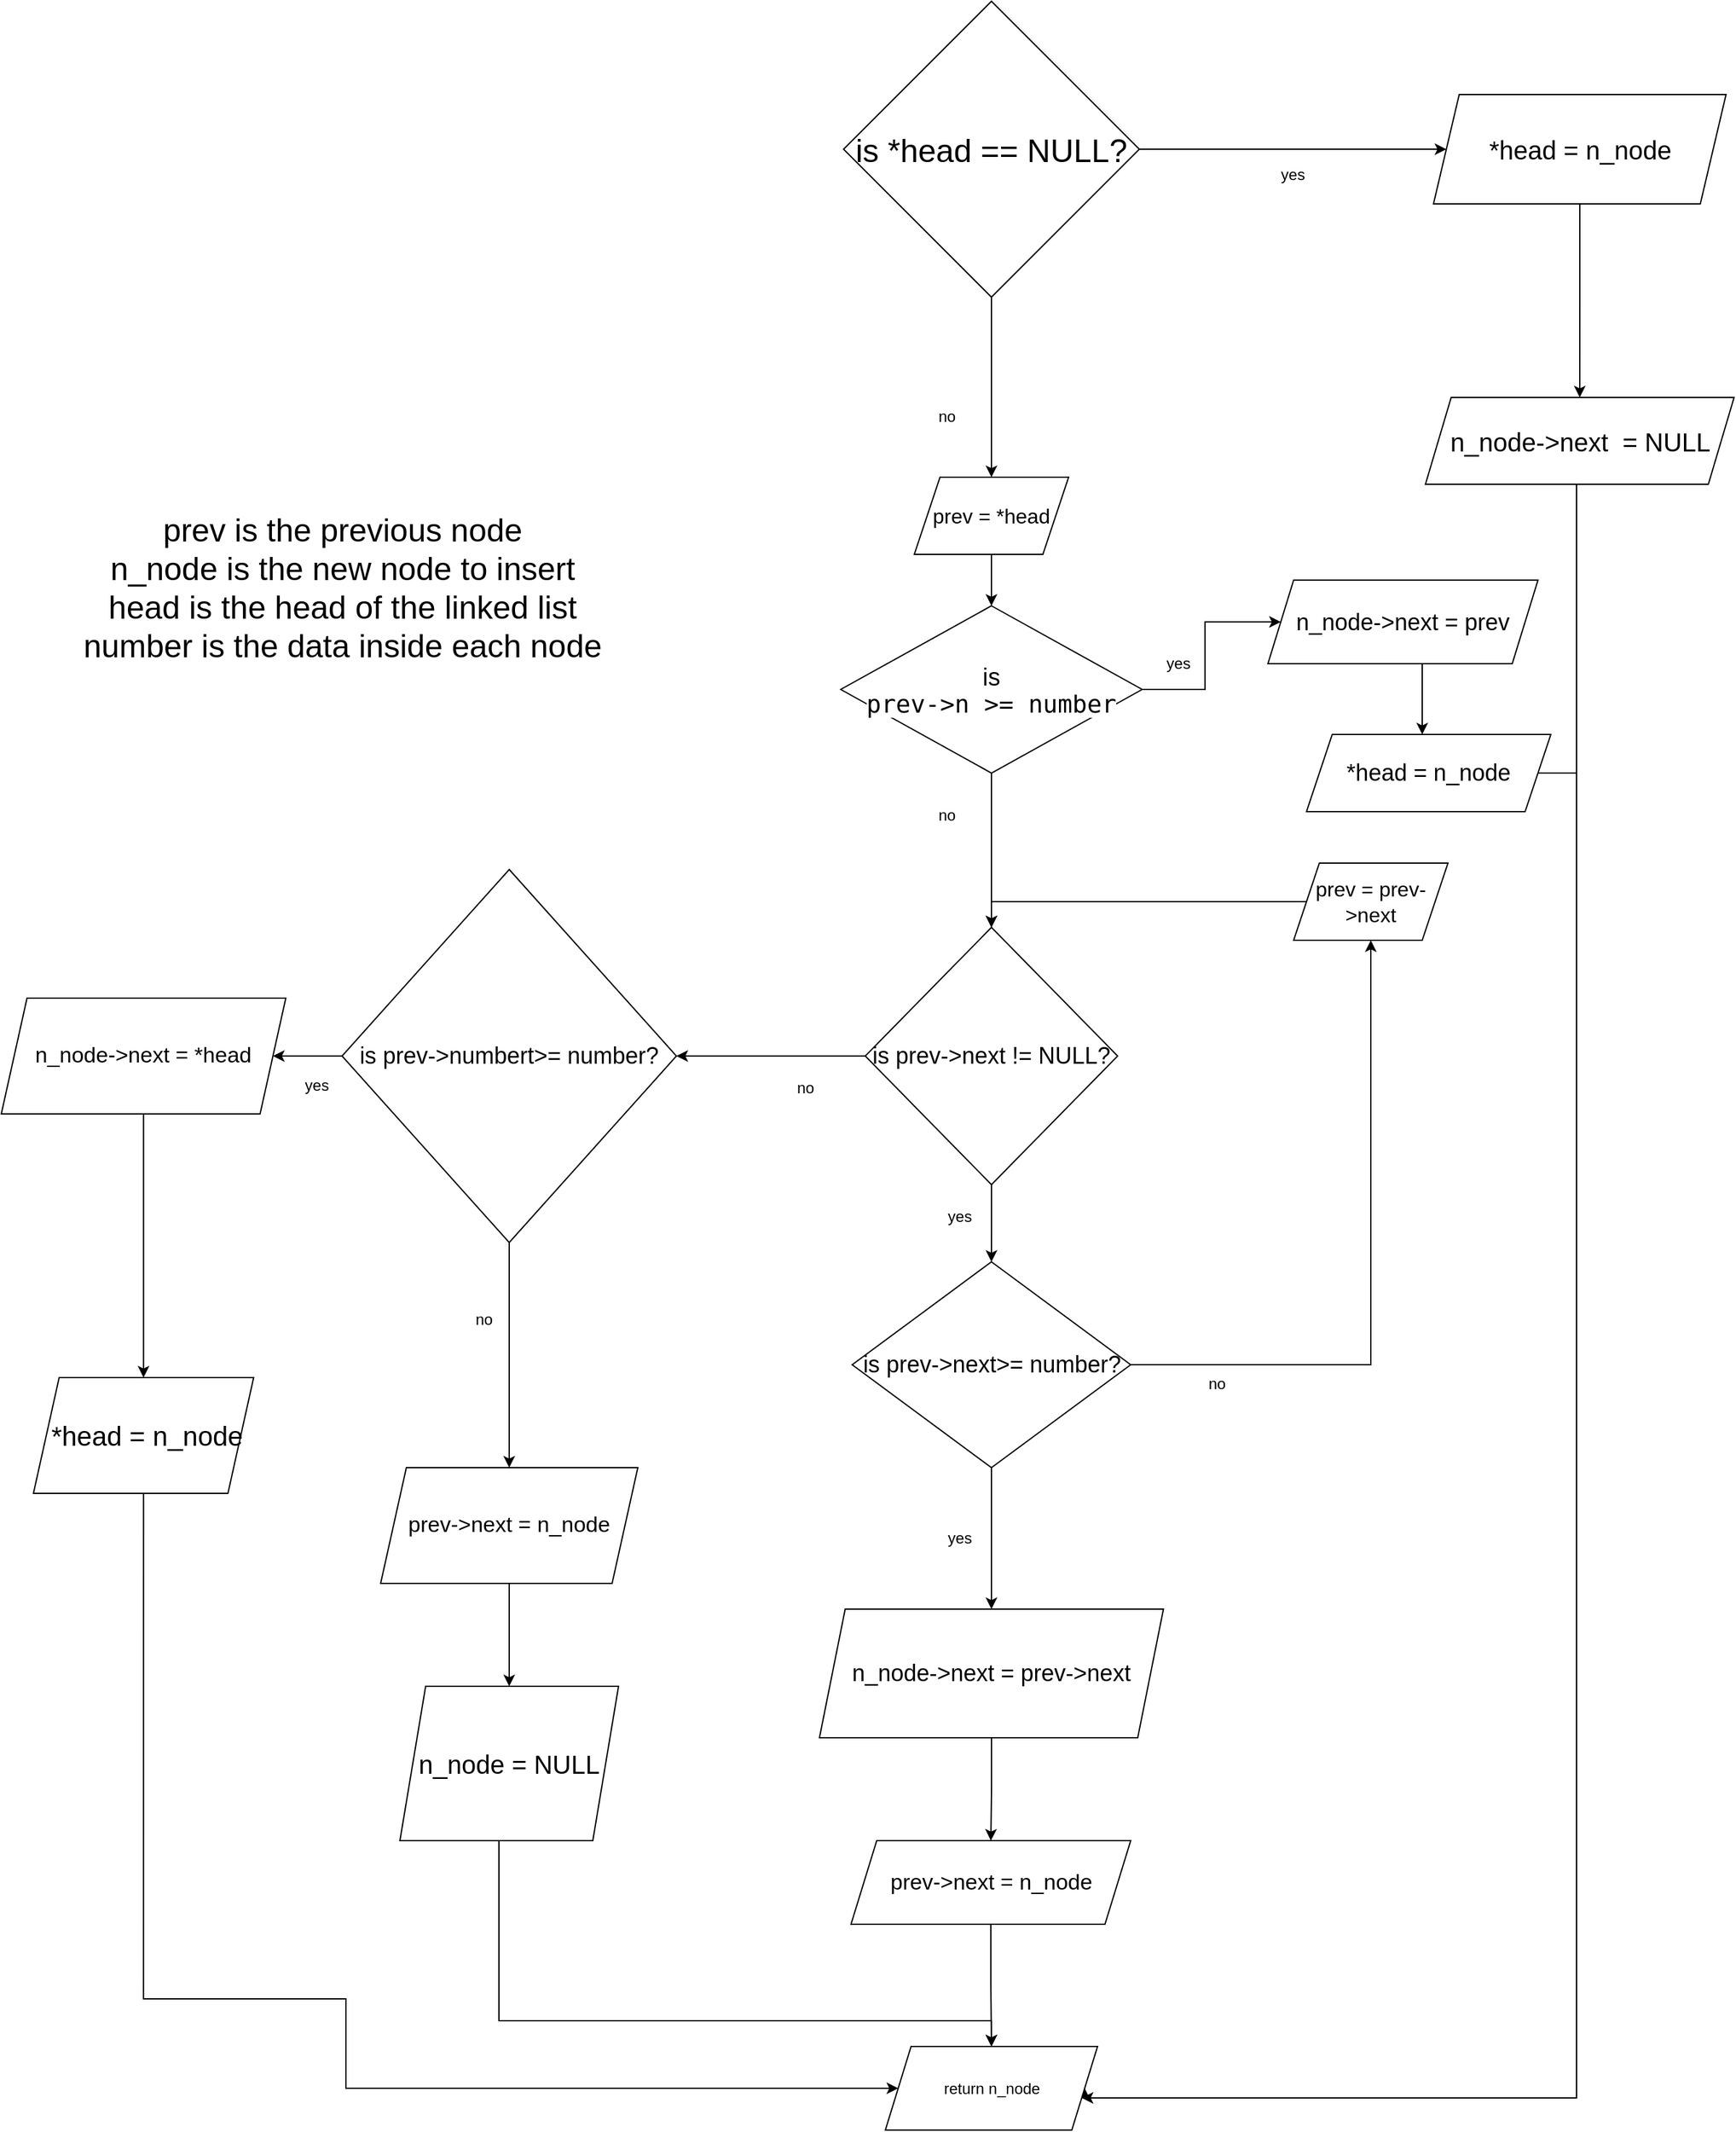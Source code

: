 <mxfile version="21.6.2" type="github">
  <diagram name="Page-1" id="-jojvnu9CKfeev1R-aue">
    <mxGraphModel dx="3397" dy="2754" grid="1" gridSize="10" guides="1" tooltips="1" connect="1" arrows="1" fold="1" page="1" pageScale="1" pageWidth="850" pageHeight="1100" math="0" shadow="0">
      <root>
        <mxCell id="0" />
        <mxCell id="1" parent="0" />
        <mxCell id="FrgEP49qUgRcy6b8qw3s-23" style="edgeStyle=orthogonalEdgeStyle;rounded=0;orthogonalLoop=1;jettySize=auto;html=1;exitX=1;exitY=0.5;exitDx=0;exitDy=0;entryX=1;entryY=0.5;entryDx=0;entryDy=0;" parent="1" edge="1">
          <mxGeometry relative="1" as="geometry">
            <mxPoint x="700" y="980" as="targetPoint" />
          </mxGeometry>
        </mxCell>
        <mxCell id="CXxHxpBOYkMWyndGR7CC-3" value="" style="edgeStyle=orthogonalEdgeStyle;rounded=0;orthogonalLoop=1;jettySize=auto;html=1;" parent="1" source="CXxHxpBOYkMWyndGR7CC-1" target="CXxHxpBOYkMWyndGR7CC-2" edge="1">
          <mxGeometry relative="1" as="geometry" />
        </mxCell>
        <mxCell id="CXxHxpBOYkMWyndGR7CC-10" value="" style="edgeStyle=orthogonalEdgeStyle;rounded=0;orthogonalLoop=1;jettySize=auto;html=1;" parent="1" source="CXxHxpBOYkMWyndGR7CC-1" target="CXxHxpBOYkMWyndGR7CC-9" edge="1">
          <mxGeometry relative="1" as="geometry" />
        </mxCell>
        <mxCell id="CXxHxpBOYkMWyndGR7CC-1" value="&lt;font style=&quot;font-size: 25px;&quot;&gt;is *head == NULL?&lt;/font&gt;" style="rhombus;whiteSpace=wrap;html=1;" parent="1" vertex="1">
          <mxGeometry x="260" y="-190" width="230" height="230" as="geometry" />
        </mxCell>
        <mxCell id="CXxHxpBOYkMWyndGR7CC-6" value="" style="edgeStyle=orthogonalEdgeStyle;rounded=0;orthogonalLoop=1;jettySize=auto;html=1;" parent="1" source="CXxHxpBOYkMWyndGR7CC-2" target="CXxHxpBOYkMWyndGR7CC-5" edge="1">
          <mxGeometry relative="1" as="geometry" />
        </mxCell>
        <mxCell id="CXxHxpBOYkMWyndGR7CC-2" value="&lt;font style=&quot;font-size: 20px;&quot;&gt;*head = n_node&lt;/font&gt;" style="shape=parallelogram;perimeter=parallelogramPerimeter;whiteSpace=wrap;html=1;fixedSize=1;" parent="1" vertex="1">
          <mxGeometry x="718.75" y="-117.5" width="227.5" height="85" as="geometry" />
        </mxCell>
        <mxCell id="CXxHxpBOYkMWyndGR7CC-4" value="yes" style="text;html=1;align=center;verticalAlign=middle;resizable=0;points=[];autosize=1;strokeColor=none;fillColor=none;" parent="1" vertex="1">
          <mxGeometry x="589.38" y="-70" width="40" height="30" as="geometry" />
        </mxCell>
        <mxCell id="2vkpZtUd1G314NME9nIe-3" style="edgeStyle=orthogonalEdgeStyle;rounded=0;orthogonalLoop=1;jettySize=auto;html=1;exitX=0.5;exitY=1;exitDx=0;exitDy=0;entryX=1;entryY=0.5;entryDx=0;entryDy=0;" edge="1" parent="1" source="CXxHxpBOYkMWyndGR7CC-5" target="CXxHxpBOYkMWyndGR7CC-27">
          <mxGeometry relative="1" as="geometry">
            <Array as="points">
              <mxPoint x="830" y="186" />
              <mxPoint x="830" y="1440" />
              <mxPoint x="448" y="1440" />
            </Array>
          </mxGeometry>
        </mxCell>
        <mxCell id="CXxHxpBOYkMWyndGR7CC-5" value="&lt;font style=&quot;font-size: 20px;&quot;&gt;n_node-&amp;gt;next&amp;nbsp; = NULL&lt;/font&gt;" style="shape=parallelogram;perimeter=parallelogramPerimeter;whiteSpace=wrap;html=1;fixedSize=1;" parent="1" vertex="1">
          <mxGeometry x="712.5" y="118" width="240" height="67.5" as="geometry" />
        </mxCell>
        <mxCell id="CXxHxpBOYkMWyndGR7CC-60" style="edgeStyle=orthogonalEdgeStyle;rounded=0;orthogonalLoop=1;jettySize=auto;html=1;exitX=0.5;exitY=1;exitDx=0;exitDy=0;entryX=0.5;entryY=0;entryDx=0;entryDy=0;" parent="1" source="CXxHxpBOYkMWyndGR7CC-9" target="CXxHxpBOYkMWyndGR7CC-59" edge="1">
          <mxGeometry relative="1" as="geometry" />
        </mxCell>
        <mxCell id="CXxHxpBOYkMWyndGR7CC-9" value="&lt;font style=&quot;font-size: 16px;&quot;&gt;prev = *head&lt;/font&gt;" style="shape=parallelogram;perimeter=parallelogramPerimeter;whiteSpace=wrap;html=1;fixedSize=1;" parent="1" vertex="1">
          <mxGeometry x="315" y="180" width="120" height="60" as="geometry" />
        </mxCell>
        <mxCell id="CXxHxpBOYkMWyndGR7CC-14" value="" style="edgeStyle=orthogonalEdgeStyle;rounded=0;orthogonalLoop=1;jettySize=auto;html=1;exitX=1;exitY=0.5;exitDx=0;exitDy=0;" parent="1" source="CXxHxpBOYkMWyndGR7CC-41" target="CXxHxpBOYkMWyndGR7CC-13" edge="1">
          <mxGeometry relative="1" as="geometry" />
        </mxCell>
        <mxCell id="CXxHxpBOYkMWyndGR7CC-35" value="" style="edgeStyle=orthogonalEdgeStyle;rounded=0;orthogonalLoop=1;jettySize=auto;html=1;entryX=1;entryY=0.5;entryDx=0;entryDy=0;" parent="1" source="CXxHxpBOYkMWyndGR7CC-11" target="CXxHxpBOYkMWyndGR7CC-46" edge="1">
          <mxGeometry relative="1" as="geometry" />
        </mxCell>
        <mxCell id="CXxHxpBOYkMWyndGR7CC-42" value="" style="edgeStyle=orthogonalEdgeStyle;rounded=0;orthogonalLoop=1;jettySize=auto;html=1;" parent="1" source="CXxHxpBOYkMWyndGR7CC-11" target="CXxHxpBOYkMWyndGR7CC-41" edge="1">
          <mxGeometry relative="1" as="geometry" />
        </mxCell>
        <mxCell id="CXxHxpBOYkMWyndGR7CC-11" value="&lt;font style=&quot;font-size: 18px;&quot;&gt;is prev-&amp;gt;next != NULL?&lt;br&gt;&lt;/font&gt;" style="rhombus;whiteSpace=wrap;html=1;" parent="1" vertex="1">
          <mxGeometry x="276.88" y="530" width="196.25" height="200" as="geometry" />
        </mxCell>
        <mxCell id="CXxHxpBOYkMWyndGR7CC-18" style="edgeStyle=orthogonalEdgeStyle;rounded=0;orthogonalLoop=1;jettySize=auto;html=1;exitX=0;exitY=0.5;exitDx=0;exitDy=0;entryX=0.5;entryY=0;entryDx=0;entryDy=0;" parent="1" source="CXxHxpBOYkMWyndGR7CC-13" target="CXxHxpBOYkMWyndGR7CC-11" edge="1">
          <mxGeometry relative="1" as="geometry">
            <Array as="points">
              <mxPoint x="375" y="510" />
            </Array>
          </mxGeometry>
        </mxCell>
        <mxCell id="CXxHxpBOYkMWyndGR7CC-13" value="&lt;font style=&quot;font-size: 16px;&quot;&gt;prev = prev-&amp;gt;next&lt;/font&gt;" style="shape=parallelogram;perimeter=parallelogramPerimeter;whiteSpace=wrap;html=1;fixedSize=1;" parent="1" vertex="1">
          <mxGeometry x="610" y="480" width="120" height="60" as="geometry" />
        </mxCell>
        <mxCell id="CXxHxpBOYkMWyndGR7CC-19" value="no" style="text;html=1;align=center;verticalAlign=middle;resizable=0;points=[];autosize=1;strokeColor=none;fillColor=none;" parent="1" vertex="1">
          <mxGeometry x="530" y="870" width="40" height="30" as="geometry" />
        </mxCell>
        <mxCell id="CXxHxpBOYkMWyndGR7CC-26" value="" style="edgeStyle=orthogonalEdgeStyle;rounded=0;orthogonalLoop=1;jettySize=auto;html=1;" parent="1" source="CXxHxpBOYkMWyndGR7CC-22" target="CXxHxpBOYkMWyndGR7CC-25" edge="1">
          <mxGeometry relative="1" as="geometry" />
        </mxCell>
        <mxCell id="CXxHxpBOYkMWyndGR7CC-22" value="&lt;font style=&quot;font-size: 18px;&quot;&gt;n_node-&amp;gt;next = prev-&amp;gt;next&lt;/font&gt;" style="shape=parallelogram;perimeter=parallelogramPerimeter;whiteSpace=wrap;html=1;fixedSize=1;" parent="1" vertex="1">
          <mxGeometry x="241.25" y="1060" width="267.5" height="100" as="geometry" />
        </mxCell>
        <mxCell id="CXxHxpBOYkMWyndGR7CC-24" value="yes" style="text;html=1;align=center;verticalAlign=middle;resizable=0;points=[];autosize=1;strokeColor=none;fillColor=none;" parent="1" vertex="1">
          <mxGeometry x="330" y="990" width="40" height="30" as="geometry" />
        </mxCell>
        <mxCell id="CXxHxpBOYkMWyndGR7CC-28" value="" style="edgeStyle=orthogonalEdgeStyle;rounded=0;orthogonalLoop=1;jettySize=auto;html=1;" parent="1" source="CXxHxpBOYkMWyndGR7CC-25" target="CXxHxpBOYkMWyndGR7CC-27" edge="1">
          <mxGeometry relative="1" as="geometry" />
        </mxCell>
        <mxCell id="CXxHxpBOYkMWyndGR7CC-25" value="&lt;font style=&quot;font-size: 17px;&quot;&gt;prev-&amp;gt;next = n_node&lt;/font&gt;" style="shape=parallelogram;perimeter=parallelogramPerimeter;whiteSpace=wrap;html=1;fixedSize=1;" parent="1" vertex="1">
          <mxGeometry x="265.78" y="1240" width="217.5" height="65" as="geometry" />
        </mxCell>
        <mxCell id="CXxHxpBOYkMWyndGR7CC-27" value="return n_node" style="shape=parallelogram;perimeter=parallelogramPerimeter;whiteSpace=wrap;html=1;fixedSize=1;" parent="1" vertex="1">
          <mxGeometry x="292.5" y="1400" width="165" height="65" as="geometry" />
        </mxCell>
        <mxCell id="CXxHxpBOYkMWyndGR7CC-37" value="" style="edgeStyle=orthogonalEdgeStyle;rounded=0;orthogonalLoop=1;jettySize=auto;html=1;" parent="1" source="CXxHxpBOYkMWyndGR7CC-34" target="CXxHxpBOYkMWyndGR7CC-36" edge="1">
          <mxGeometry relative="1" as="geometry" />
        </mxCell>
        <mxCell id="CXxHxpBOYkMWyndGR7CC-34" value="&lt;font style=&quot;font-size: 17px;&quot;&gt;n_node-&amp;gt;next = *head&lt;/font&gt;" style="shape=parallelogram;perimeter=parallelogramPerimeter;whiteSpace=wrap;html=1;fixedSize=1;" parent="1" vertex="1">
          <mxGeometry x="-395" y="585" width="221.25" height="90" as="geometry" />
        </mxCell>
        <mxCell id="CXxHxpBOYkMWyndGR7CC-40" style="edgeStyle=orthogonalEdgeStyle;rounded=0;orthogonalLoop=1;jettySize=auto;html=1;exitX=0.5;exitY=1;exitDx=0;exitDy=0;entryX=0;entryY=0.5;entryDx=0;entryDy=0;" parent="1" source="CXxHxpBOYkMWyndGR7CC-36" target="CXxHxpBOYkMWyndGR7CC-27" edge="1">
          <mxGeometry relative="1" as="geometry">
            <Array as="points">
              <mxPoint x="-127" y="1363" />
            </Array>
          </mxGeometry>
        </mxCell>
        <mxCell id="CXxHxpBOYkMWyndGR7CC-36" value="&lt;font style=&quot;font-size: 21px;&quot;&gt;&amp;nbsp;*head = n_node&lt;/font&gt;" style="shape=parallelogram;perimeter=parallelogramPerimeter;whiteSpace=wrap;html=1;fixedSize=1;" parent="1" vertex="1">
          <mxGeometry x="-370" y="880" width="171.25" height="90" as="geometry" />
        </mxCell>
        <mxCell id="CXxHxpBOYkMWyndGR7CC-43" style="edgeStyle=orthogonalEdgeStyle;rounded=0;orthogonalLoop=1;jettySize=auto;html=1;exitX=0.5;exitY=1;exitDx=0;exitDy=0;entryX=0.5;entryY=0;entryDx=0;entryDy=0;" parent="1" source="CXxHxpBOYkMWyndGR7CC-41" target="CXxHxpBOYkMWyndGR7CC-22" edge="1">
          <mxGeometry relative="1" as="geometry" />
        </mxCell>
        <mxCell id="CXxHxpBOYkMWyndGR7CC-41" value="&lt;font style=&quot;font-size: 18px;&quot;&gt;is prev-&amp;gt;next&amp;gt;= number?&lt;/font&gt;" style="rhombus;whiteSpace=wrap;html=1;" parent="1" vertex="1">
          <mxGeometry x="266.72" y="790" width="216.56" height="160" as="geometry" />
        </mxCell>
        <mxCell id="CXxHxpBOYkMWyndGR7CC-44" value="yes" style="text;html=1;align=center;verticalAlign=middle;resizable=0;points=[];autosize=1;strokeColor=none;fillColor=none;" parent="1" vertex="1">
          <mxGeometry x="330" y="740" width="40" height="30" as="geometry" />
        </mxCell>
        <mxCell id="CXxHxpBOYkMWyndGR7CC-45" value="no" style="text;html=1;align=center;verticalAlign=middle;resizable=0;points=[];autosize=1;strokeColor=none;fillColor=none;" parent="1" vertex="1">
          <mxGeometry x="210" y="640" width="40" height="30" as="geometry" />
        </mxCell>
        <mxCell id="CXxHxpBOYkMWyndGR7CC-51" value="" style="edgeStyle=orthogonalEdgeStyle;rounded=0;orthogonalLoop=1;jettySize=auto;html=1;" parent="1" source="CXxHxpBOYkMWyndGR7CC-46" target="CXxHxpBOYkMWyndGR7CC-50" edge="1">
          <mxGeometry relative="1" as="geometry" />
        </mxCell>
        <mxCell id="CXxHxpBOYkMWyndGR7CC-56" style="edgeStyle=orthogonalEdgeStyle;rounded=0;orthogonalLoop=1;jettySize=auto;html=1;exitX=0;exitY=0.5;exitDx=0;exitDy=0;entryX=1;entryY=0.5;entryDx=0;entryDy=0;" parent="1" source="CXxHxpBOYkMWyndGR7CC-46" target="CXxHxpBOYkMWyndGR7CC-34" edge="1">
          <mxGeometry relative="1" as="geometry" />
        </mxCell>
        <mxCell id="CXxHxpBOYkMWyndGR7CC-46" value="&lt;font style=&quot;font-size: 18px;&quot;&gt;is prev-&amp;gt;numbert&amp;gt;= number?&lt;br&gt;&lt;/font&gt;" style="rhombus;whiteSpace=wrap;html=1;" parent="1" vertex="1">
          <mxGeometry x="-130" y="485" width="260" height="290" as="geometry" />
        </mxCell>
        <mxCell id="CXxHxpBOYkMWyndGR7CC-53" value="" style="edgeStyle=orthogonalEdgeStyle;rounded=0;orthogonalLoop=1;jettySize=auto;html=1;" parent="1" source="CXxHxpBOYkMWyndGR7CC-50" target="CXxHxpBOYkMWyndGR7CC-52" edge="1">
          <mxGeometry relative="1" as="geometry" />
        </mxCell>
        <mxCell id="CXxHxpBOYkMWyndGR7CC-50" value="&lt;font style=&quot;font-size: 17px;&quot;&gt;prev-&amp;gt;next = n_node&lt;/font&gt;" style="shape=parallelogram;perimeter=parallelogramPerimeter;whiteSpace=wrap;html=1;fixedSize=1;" parent="1" vertex="1">
          <mxGeometry x="-100" y="950" width="200" height="90" as="geometry" />
        </mxCell>
        <mxCell id="CXxHxpBOYkMWyndGR7CC-54" style="edgeStyle=orthogonalEdgeStyle;rounded=0;orthogonalLoop=1;jettySize=auto;html=1;exitX=0.5;exitY=1;exitDx=0;exitDy=0;entryX=0.5;entryY=0;entryDx=0;entryDy=0;" parent="1" source="CXxHxpBOYkMWyndGR7CC-52" target="CXxHxpBOYkMWyndGR7CC-27" edge="1">
          <mxGeometry relative="1" as="geometry">
            <Array as="points">
              <mxPoint x="-8" y="1380" />
              <mxPoint x="375" y="1380" />
            </Array>
          </mxGeometry>
        </mxCell>
        <mxCell id="CXxHxpBOYkMWyndGR7CC-52" value="&lt;font style=&quot;font-size: 20px;&quot;&gt;n_node = NULL&lt;/font&gt;" style="shape=parallelogram;perimeter=parallelogramPerimeter;whiteSpace=wrap;html=1;fixedSize=1;" parent="1" vertex="1">
          <mxGeometry x="-85" y="1120" width="170" height="120" as="geometry" />
        </mxCell>
        <mxCell id="CXxHxpBOYkMWyndGR7CC-55" value="no" style="text;html=1;align=center;verticalAlign=middle;resizable=0;points=[];autosize=1;strokeColor=none;fillColor=none;" parent="1" vertex="1">
          <mxGeometry x="-40" y="820" width="40" height="30" as="geometry" />
        </mxCell>
        <mxCell id="CXxHxpBOYkMWyndGR7CC-57" value="yes" style="text;html=1;align=center;verticalAlign=middle;resizable=0;points=[];autosize=1;strokeColor=none;fillColor=none;" parent="1" vertex="1">
          <mxGeometry x="-170" y="638" width="40" height="30" as="geometry" />
        </mxCell>
        <mxCell id="CXxHxpBOYkMWyndGR7CC-61" style="edgeStyle=orthogonalEdgeStyle;rounded=0;orthogonalLoop=1;jettySize=auto;html=1;exitX=0.5;exitY=1;exitDx=0;exitDy=0;entryX=0.5;entryY=0;entryDx=0;entryDy=0;" parent="1" source="CXxHxpBOYkMWyndGR7CC-59" target="CXxHxpBOYkMWyndGR7CC-11" edge="1">
          <mxGeometry relative="1" as="geometry" />
        </mxCell>
        <mxCell id="CXxHxpBOYkMWyndGR7CC-65" value="" style="edgeStyle=orthogonalEdgeStyle;rounded=0;orthogonalLoop=1;jettySize=auto;html=1;" parent="1" source="CXxHxpBOYkMWyndGR7CC-59" target="CXxHxpBOYkMWyndGR7CC-64" edge="1">
          <mxGeometry relative="1" as="geometry" />
        </mxCell>
        <mxCell id="CXxHxpBOYkMWyndGR7CC-59" value="&lt;font style=&quot;background-color: rgb(255, 255, 255); font-size: 19px;&quot;&gt;is &lt;/font&gt;&lt;div style=&quot;background-color: rgb(30, 30, 30); font-family: &amp;quot;Droid Sans Mono&amp;quot;, &amp;quot;monospace&amp;quot;, monospace; font-weight: normal; line-height: 19px; font-size: 19px;&quot;&gt;&lt;div&gt;&lt;font style=&quot;background-color: rgb(255, 255, 255); font-size: 19px;&quot;&gt;prev-&amp;gt;n &amp;gt;= number&lt;/font&gt;&lt;/div&gt;&lt;/div&gt;" style="rhombus;whiteSpace=wrap;html=1;" parent="1" vertex="1">
          <mxGeometry x="257.82" y="280" width="234.37" height="130" as="geometry" />
        </mxCell>
        <mxCell id="CXxHxpBOYkMWyndGR7CC-62" value="no" style="text;html=1;align=center;verticalAlign=middle;resizable=0;points=[];autosize=1;strokeColor=none;fillColor=none;" parent="1" vertex="1">
          <mxGeometry x="320" y="428" width="40" height="30" as="geometry" />
        </mxCell>
        <mxCell id="CXxHxpBOYkMWyndGR7CC-67" style="edgeStyle=orthogonalEdgeStyle;rounded=0;orthogonalLoop=1;jettySize=auto;html=1;exitX=1;exitY=0.5;exitDx=0;exitDy=0;" parent="1" source="CXxHxpBOYkMWyndGR7CC-64" target="CXxHxpBOYkMWyndGR7CC-66" edge="1">
          <mxGeometry relative="1" as="geometry">
            <Array as="points">
              <mxPoint x="710" y="293" />
            </Array>
          </mxGeometry>
        </mxCell>
        <mxCell id="CXxHxpBOYkMWyndGR7CC-64" value="&lt;font style=&quot;font-size: 18px;&quot;&gt;n_node-&amp;gt;next = prev&lt;/font&gt;" style="shape=parallelogram;perimeter=parallelogramPerimeter;whiteSpace=wrap;html=1;fixedSize=1;" parent="1" vertex="1">
          <mxGeometry x="590" y="260" width="210" height="65" as="geometry" />
        </mxCell>
        <mxCell id="JXXa7GjcEoNIcC7SGcLZ-3" style="edgeStyle=orthogonalEdgeStyle;rounded=0;orthogonalLoop=1;jettySize=auto;html=1;exitX=0.5;exitY=1;exitDx=0;exitDy=0;" parent="1" source="CXxHxpBOYkMWyndGR7CC-66" target="CXxHxpBOYkMWyndGR7CC-27" edge="1">
          <mxGeometry relative="1" as="geometry">
            <Array as="points">
              <mxPoint x="710" y="410" />
              <mxPoint x="830" y="410" />
              <mxPoint x="830" y="1440" />
            </Array>
          </mxGeometry>
        </mxCell>
        <mxCell id="CXxHxpBOYkMWyndGR7CC-66" value="&lt;font style=&quot;font-size: 18px;&quot;&gt;*head = n_node&lt;/font&gt;" style="shape=parallelogram;perimeter=parallelogramPerimeter;whiteSpace=wrap;html=1;fixedSize=1;" parent="1" vertex="1">
          <mxGeometry x="620" y="380" width="190" height="60" as="geometry" />
        </mxCell>
        <mxCell id="JXXa7GjcEoNIcC7SGcLZ-1" value="no" style="text;html=1;align=center;verticalAlign=middle;resizable=0;points=[];autosize=1;strokeColor=none;fillColor=none;" parent="1" vertex="1">
          <mxGeometry x="320" y="118" width="40" height="30" as="geometry" />
        </mxCell>
        <mxCell id="JXXa7GjcEoNIcC7SGcLZ-2" value="yes" style="text;html=1;align=center;verticalAlign=middle;resizable=0;points=[];autosize=1;strokeColor=none;fillColor=none;" parent="1" vertex="1">
          <mxGeometry x="500" y="310" width="40" height="30" as="geometry" />
        </mxCell>
        <mxCell id="JXXa7GjcEoNIcC7SGcLZ-4" value="&lt;font style=&quot;font-size: 25px;&quot;&gt;prev is the previous node &lt;br&gt;n_node is the new node to insert&lt;br&gt;head is the head of the linked list&lt;br&gt;number is the data inside each node&lt;br&gt;&lt;/font&gt;" style="text;html=1;align=center;verticalAlign=middle;resizable=0;points=[];autosize=1;strokeColor=none;fillColor=none;" parent="1" vertex="1">
          <mxGeometry x="-345" y="200" width="430" height="130" as="geometry" />
        </mxCell>
      </root>
    </mxGraphModel>
  </diagram>
</mxfile>
